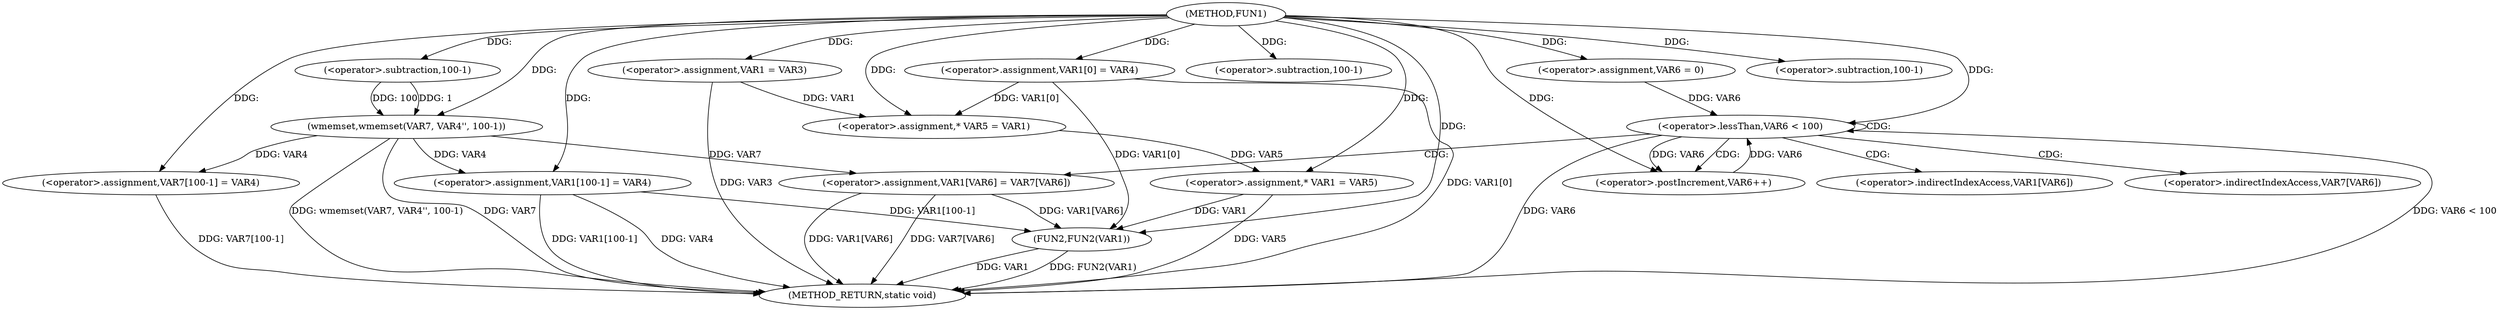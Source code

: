 digraph FUN1 {  
"1000100" [label = "(METHOD,FUN1)" ]
"1000164" [label = "(METHOD_RETURN,static void)" ]
"1000105" [label = "(<operator>.assignment,VAR1 = VAR3)" ]
"1000108" [label = "(<operator>.assignment,VAR1[0] = VAR4)" ]
"1000115" [label = "(<operator>.assignment,* VAR5 = VAR1)" ]
"1000119" [label = "(<operator>.assignment,* VAR1 = VAR5)" ]
"1000125" [label = "(wmemset,wmemset(VAR7, VAR4'', 100-1))" ]
"1000128" [label = "(<operator>.subtraction,100-1)" ]
"1000131" [label = "(<operator>.assignment,VAR7[100-1] = VAR4)" ]
"1000134" [label = "(<operator>.subtraction,100-1)" ]
"1000139" [label = "(<operator>.assignment,VAR6 = 0)" ]
"1000142" [label = "(<operator>.lessThan,VAR6 < 100)" ]
"1000145" [label = "(<operator>.postIncrement,VAR6++)" ]
"1000148" [label = "(<operator>.assignment,VAR1[VAR6] = VAR7[VAR6])" ]
"1000155" [label = "(<operator>.assignment,VAR1[100-1] = VAR4)" ]
"1000158" [label = "(<operator>.subtraction,100-1)" ]
"1000162" [label = "(FUN2,FUN2(VAR1))" ]
"1000149" [label = "(<operator>.indirectIndexAccess,VAR1[VAR6])" ]
"1000152" [label = "(<operator>.indirectIndexAccess,VAR7[VAR6])" ]
  "1000125" -> "1000164"  [ label = "DDG: VAR7"] 
  "1000142" -> "1000164"  [ label = "DDG: VAR6 < 100"] 
  "1000125" -> "1000164"  [ label = "DDG: wmemset(VAR7, VAR4'', 100-1)"] 
  "1000105" -> "1000164"  [ label = "DDG: VAR3"] 
  "1000148" -> "1000164"  [ label = "DDG: VAR7[VAR6]"] 
  "1000155" -> "1000164"  [ label = "DDG: VAR1[100-1]"] 
  "1000155" -> "1000164"  [ label = "DDG: VAR4"] 
  "1000108" -> "1000164"  [ label = "DDG: VAR1[0]"] 
  "1000131" -> "1000164"  [ label = "DDG: VAR7[100-1]"] 
  "1000119" -> "1000164"  [ label = "DDG: VAR5"] 
  "1000148" -> "1000164"  [ label = "DDG: VAR1[VAR6]"] 
  "1000142" -> "1000164"  [ label = "DDG: VAR6"] 
  "1000162" -> "1000164"  [ label = "DDG: VAR1"] 
  "1000162" -> "1000164"  [ label = "DDG: FUN2(VAR1)"] 
  "1000100" -> "1000105"  [ label = "DDG: "] 
  "1000100" -> "1000108"  [ label = "DDG: "] 
  "1000105" -> "1000115"  [ label = "DDG: VAR1"] 
  "1000108" -> "1000115"  [ label = "DDG: VAR1[0]"] 
  "1000100" -> "1000115"  [ label = "DDG: "] 
  "1000115" -> "1000119"  [ label = "DDG: VAR5"] 
  "1000100" -> "1000119"  [ label = "DDG: "] 
  "1000100" -> "1000125"  [ label = "DDG: "] 
  "1000128" -> "1000125"  [ label = "DDG: 100"] 
  "1000128" -> "1000125"  [ label = "DDG: 1"] 
  "1000100" -> "1000128"  [ label = "DDG: "] 
  "1000125" -> "1000131"  [ label = "DDG: VAR4"] 
  "1000100" -> "1000131"  [ label = "DDG: "] 
  "1000100" -> "1000134"  [ label = "DDG: "] 
  "1000100" -> "1000139"  [ label = "DDG: "] 
  "1000139" -> "1000142"  [ label = "DDG: VAR6"] 
  "1000145" -> "1000142"  [ label = "DDG: VAR6"] 
  "1000100" -> "1000142"  [ label = "DDG: "] 
  "1000142" -> "1000145"  [ label = "DDG: VAR6"] 
  "1000100" -> "1000145"  [ label = "DDG: "] 
  "1000125" -> "1000148"  [ label = "DDG: VAR7"] 
  "1000100" -> "1000155"  [ label = "DDG: "] 
  "1000125" -> "1000155"  [ label = "DDG: VAR4"] 
  "1000100" -> "1000158"  [ label = "DDG: "] 
  "1000148" -> "1000162"  [ label = "DDG: VAR1[VAR6]"] 
  "1000119" -> "1000162"  [ label = "DDG: VAR1"] 
  "1000155" -> "1000162"  [ label = "DDG: VAR1[100-1]"] 
  "1000108" -> "1000162"  [ label = "DDG: VAR1[0]"] 
  "1000100" -> "1000162"  [ label = "DDG: "] 
  "1000142" -> "1000142"  [ label = "CDG: "] 
  "1000142" -> "1000145"  [ label = "CDG: "] 
  "1000142" -> "1000152"  [ label = "CDG: "] 
  "1000142" -> "1000148"  [ label = "CDG: "] 
  "1000142" -> "1000149"  [ label = "CDG: "] 
}
